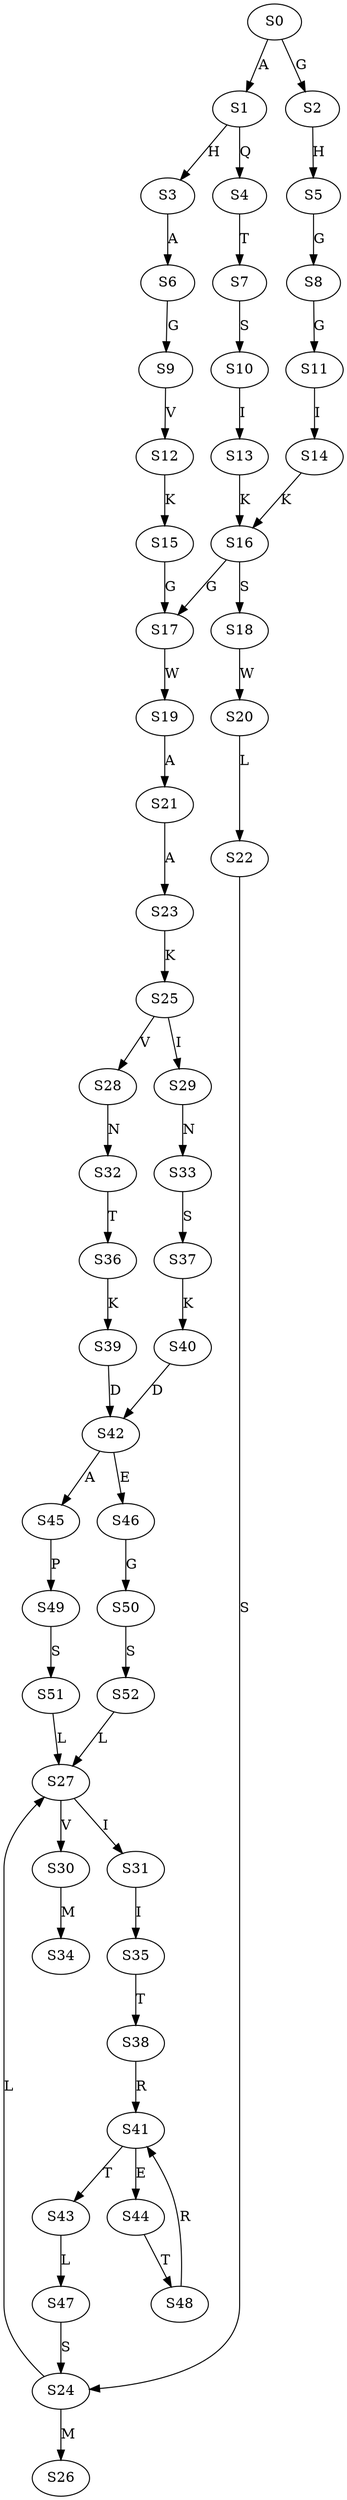 strict digraph  {
	S0 -> S1 [ label = A ];
	S0 -> S2 [ label = G ];
	S1 -> S3 [ label = H ];
	S1 -> S4 [ label = Q ];
	S2 -> S5 [ label = H ];
	S3 -> S6 [ label = A ];
	S4 -> S7 [ label = T ];
	S5 -> S8 [ label = G ];
	S6 -> S9 [ label = G ];
	S7 -> S10 [ label = S ];
	S8 -> S11 [ label = G ];
	S9 -> S12 [ label = V ];
	S10 -> S13 [ label = I ];
	S11 -> S14 [ label = I ];
	S12 -> S15 [ label = K ];
	S13 -> S16 [ label = K ];
	S14 -> S16 [ label = K ];
	S15 -> S17 [ label = G ];
	S16 -> S17 [ label = G ];
	S16 -> S18 [ label = S ];
	S17 -> S19 [ label = W ];
	S18 -> S20 [ label = W ];
	S19 -> S21 [ label = A ];
	S20 -> S22 [ label = L ];
	S21 -> S23 [ label = A ];
	S22 -> S24 [ label = S ];
	S23 -> S25 [ label = K ];
	S24 -> S26 [ label = M ];
	S24 -> S27 [ label = L ];
	S25 -> S28 [ label = V ];
	S25 -> S29 [ label = I ];
	S27 -> S30 [ label = V ];
	S27 -> S31 [ label = I ];
	S28 -> S32 [ label = N ];
	S29 -> S33 [ label = N ];
	S30 -> S34 [ label = M ];
	S31 -> S35 [ label = I ];
	S32 -> S36 [ label = T ];
	S33 -> S37 [ label = S ];
	S35 -> S38 [ label = T ];
	S36 -> S39 [ label = K ];
	S37 -> S40 [ label = K ];
	S38 -> S41 [ label = R ];
	S39 -> S42 [ label = D ];
	S40 -> S42 [ label = D ];
	S41 -> S43 [ label = T ];
	S41 -> S44 [ label = E ];
	S42 -> S45 [ label = A ];
	S42 -> S46 [ label = E ];
	S43 -> S47 [ label = L ];
	S44 -> S48 [ label = T ];
	S45 -> S49 [ label = P ];
	S46 -> S50 [ label = G ];
	S47 -> S24 [ label = S ];
	S48 -> S41 [ label = R ];
	S49 -> S51 [ label = S ];
	S50 -> S52 [ label = S ];
	S51 -> S27 [ label = L ];
	S52 -> S27 [ label = L ];
}
